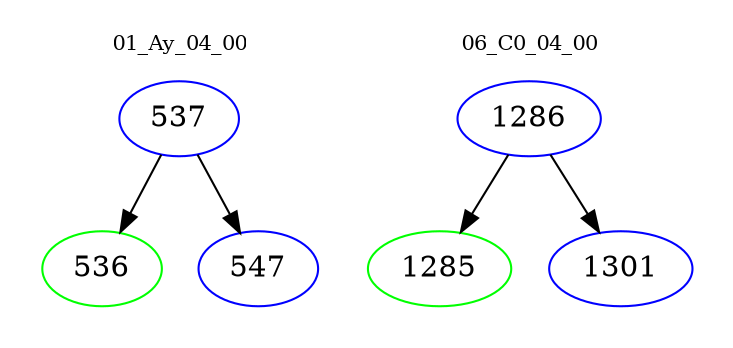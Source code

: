 digraph{
subgraph cluster_0 {
color = white
label = "01_Ay_04_00";
fontsize=10;
T0_537 [label="537", color="blue"]
T0_537 -> T0_536 [color="black"]
T0_536 [label="536", color="green"]
T0_537 -> T0_547 [color="black"]
T0_547 [label="547", color="blue"]
}
subgraph cluster_1 {
color = white
label = "06_C0_04_00";
fontsize=10;
T1_1286 [label="1286", color="blue"]
T1_1286 -> T1_1285 [color="black"]
T1_1285 [label="1285", color="green"]
T1_1286 -> T1_1301 [color="black"]
T1_1301 [label="1301", color="blue"]
}
}
